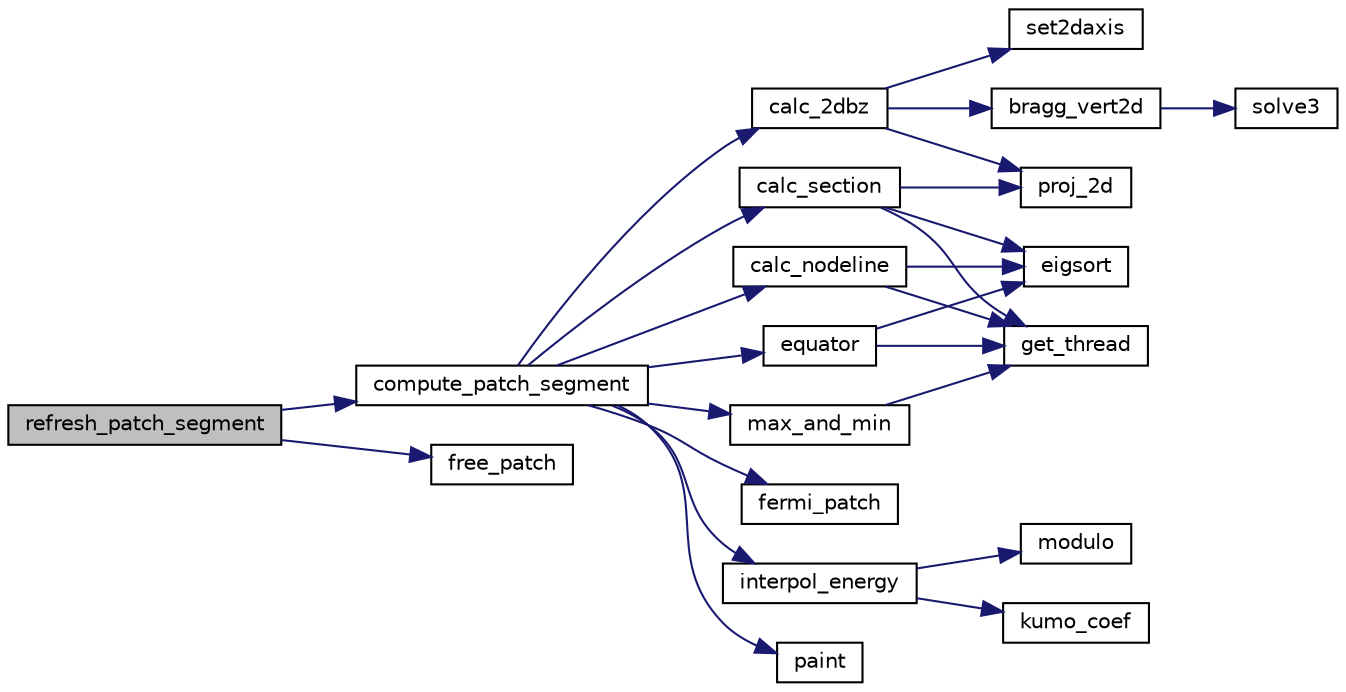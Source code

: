 digraph "refresh_patch_segment"
{
 // LATEX_PDF_SIZE
  edge [fontname="Helvetica",fontsize="10",labelfontname="Helvetica",labelfontsize="10"];
  node [fontname="Helvetica",fontsize="10",shape=record];
  rankdir="LR";
  Node1 [label="refresh_patch_segment",height=0.2,width=0.4,color="black", fillcolor="grey75", style="filled", fontcolor="black",tooltip=" "];
  Node1 -> Node2 [color="midnightblue",fontsize="10",style="solid",fontname="Helvetica"];
  Node2 [label="compute_patch_segment",height=0.2,width=0.4,color="black", fillcolor="white", style="filled",URL="$menu_8cpp.html#a3281d6fac7f0edb03da537a8614ad4f7",tooltip=" "];
  Node2 -> Node3 [color="midnightblue",fontsize="10",style="solid",fontname="Helvetica"];
  Node3 [label="calc_2dbz",height=0.2,width=0.4,color="black", fillcolor="white", style="filled",URL="$section_8cpp.html#a6685b50602d6d924229e4aac556d743d",tooltip="Compute boundary of 2D BZ."];
  Node3 -> Node4 [color="midnightblue",fontsize="10",style="solid",fontname="Helvetica"];
  Node4 [label="bragg_vert2d",height=0.2,width=0.4,color="black", fillcolor="white", style="filled",URL="$section_8cpp.html#ab6b3f2a6dfbb1c59f0c4ff333b3a9e40",tooltip="Judge wheser this line is the edge of 1st BZ (or the premitive BZ)"];
  Node4 -> Node5 [color="midnightblue",fontsize="10",style="solid",fontname="Helvetica"];
  Node5 [label="solve3",height=0.2,width=0.4,color="black", fillcolor="white", style="filled",URL="$basic__math_8cpp.html#ae3f623df79bd4c9f9753cb1a94bf9c59",tooltip="Solve linear system."];
  Node3 -> Node6 [color="midnightblue",fontsize="10",style="solid",fontname="Helvetica"];
  Node6 [label="proj_2d",height=0.2,width=0.4,color="black", fillcolor="white", style="filled",URL="$section_8cpp.html#a7661d3bb31f1b9a4668fcd301bde649f",tooltip="Project 3D -vector into 2D plane."];
  Node3 -> Node7 [color="midnightblue",fontsize="10",style="solid",fontname="Helvetica"];
  Node7 [label="set2daxis",height=0.2,width=0.4,color="black", fillcolor="white", style="filled",URL="$section_8cpp.html#ad5f83148882929373cdf61a641493300",tooltip="Set Projection axis for 2D plane."];
  Node2 -> Node8 [color="midnightblue",fontsize="10",style="solid",fontname="Helvetica"];
  Node8 [label="calc_nodeline",height=0.2,width=0.4,color="black", fillcolor="white", style="filled",URL="$calc__nodeline_8cpp.html#ab1cb3507c64f260c9af13ebc05d00fae",tooltip="Compute node-line where ."];
  Node8 -> Node9 [color="midnightblue",fontsize="10",style="solid",fontname="Helvetica"];
  Node9 [label="eigsort",height=0.2,width=0.4,color="black", fillcolor="white", style="filled",URL="$basic__math_8cpp.html#a131305646374d96dd058812729d59d07",tooltip="Simple sort."];
  Node8 -> Node10 [color="midnightblue",fontsize="10",style="solid",fontname="Helvetica"];
  Node10 [label="get_thread",height=0.2,width=0.4,color="black", fillcolor="white", style="filled",URL="$basic__math_8cpp.html#a77b0fa2c247c0a993f982a59b423ce62",tooltip="OpenMP wrapper, get the number of threads."];
  Node2 -> Node11 [color="midnightblue",fontsize="10",style="solid",fontname="Helvetica"];
  Node11 [label="calc_section",height=0.2,width=0.4,color="black", fillcolor="white", style="filled",URL="$section_8cpp.html#a66580d80e18936d71c50ca786f891b08",tooltip="Compute Fermi-line."];
  Node11 -> Node9 [color="midnightblue",fontsize="10",style="solid",fontname="Helvetica"];
  Node11 -> Node10 [color="midnightblue",fontsize="10",style="solid",fontname="Helvetica"];
  Node11 -> Node6 [color="midnightblue",fontsize="10",style="solid",fontname="Helvetica"];
  Node2 -> Node12 [color="midnightblue",fontsize="10",style="solid",fontname="Helvetica"];
  Node12 [label="equator",height=0.2,width=0.4,color="black", fillcolor="white", style="filled",URL="$equator_8cpp.html#a4aaaf24cb79c0d95feb9c8f66c5bd105",tooltip="Compute equator ."];
  Node12 -> Node9 [color="midnightblue",fontsize="10",style="solid",fontname="Helvetica"];
  Node12 -> Node10 [color="midnightblue",fontsize="10",style="solid",fontname="Helvetica"];
  Node2 -> Node13 [color="midnightblue",fontsize="10",style="solid",fontname="Helvetica"];
  Node13 [label="fermi_patch",height=0.2,width=0.4,color="black", fillcolor="white", style="filled",URL="$fermi__patch_8hpp.html#ad135d982b78e6cf52223ea29421c36c1",tooltip=" "];
  Node2 -> Node14 [color="midnightblue",fontsize="10",style="solid",fontname="Helvetica"];
  Node14 [label="interpol_energy",height=0.2,width=0.4,color="black", fillcolor="white", style="filled",URL="$kumo_8cpp.html#a22c94ff2972e7ed9427b0b3e4dc2a0d8",tooltip="Interpolation of energy and matrix with the French-curve (Kumo) interpolation."];
  Node14 -> Node15 [color="midnightblue",fontsize="10",style="solid",fontname="Helvetica"];
  Node15 [label="kumo_coef",height=0.2,width=0.4,color="black", fillcolor="white", style="filled",URL="$kumo_8cpp.html#afbe527a7fa2e8328580e1b151383dff5",tooltip="Compute coefficient for the French-curve (Kumo) interpolation."];
  Node14 -> Node16 [color="midnightblue",fontsize="10",style="solid",fontname="Helvetica"];
  Node16 [label="modulo",height=0.2,width=0.4,color="black", fillcolor="white", style="filled",URL="$basic__math_8cpp.html#a9d3683294ca31a578ccbb2e371ef0676",tooltip="Work as Modulo function of fortran."];
  Node2 -> Node17 [color="midnightblue",fontsize="10",style="solid",fontname="Helvetica"];
  Node17 [label="max_and_min",height=0.2,width=0.4,color="black", fillcolor="white", style="filled",URL="$free__patch_8cpp.html#a12309ff49e47cabe7c486091d56bcf47",tooltip="Compute Max. & Min. of matrix elements. Compute color of each patch."];
  Node17 -> Node10 [color="midnightblue",fontsize="10",style="solid",fontname="Helvetica"];
  Node2 -> Node18 [color="midnightblue",fontsize="10",style="solid",fontname="Helvetica"];
  Node18 [label="paint",height=0.2,width=0.4,color="black", fillcolor="white", style="filled",URL="$free__patch_8cpp.html#a40932c8612a3d3328258dbfc602da943",tooltip="Compute Max. & Min. of matrix elements. Compute color of each patch."];
  Node1 -> Node19 [color="midnightblue",fontsize="10",style="solid",fontname="Helvetica"];
  Node19 [label="free_patch",height=0.2,width=0.4,color="black", fillcolor="white", style="filled",URL="$free__patch_8cpp.html#a0bfc3e2214912bf54a794a2585cf4ac0",tooltip="Free variables for patch before new patch is computed."];
}
